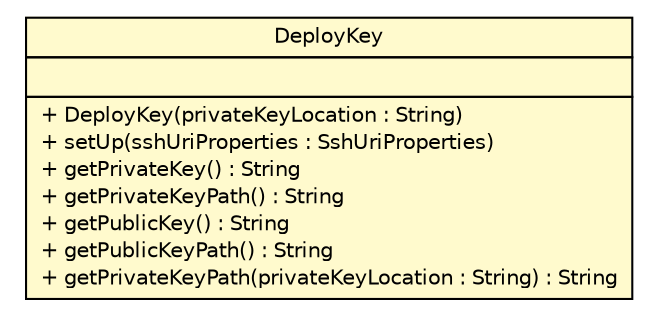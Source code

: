 #!/usr/local/bin/dot
#
# Class diagram 
# Generated by UMLGraph version R5_6-24-gf6e263 (http://www.umlgraph.org/)
#

digraph G {
	edge [fontname="Helvetica",fontsize=10,labelfontname="Helvetica",labelfontsize=10];
	node [fontname="Helvetica",fontsize=10,shape=plaintext];
	nodesep=0.25;
	ranksep=0.5;
	// cn.home1.cloud.config.server.ssh.DeployKey
	c245 [label=<<table title="cn.home1.cloud.config.server.ssh.DeployKey" border="0" cellborder="1" cellspacing="0" cellpadding="2" port="p" bgcolor="lemonChiffon" href="./DeployKey.html">
		<tr><td><table border="0" cellspacing="0" cellpadding="1">
<tr><td align="center" balign="center"> DeployKey </td></tr>
		</table></td></tr>
		<tr><td><table border="0" cellspacing="0" cellpadding="1">
<tr><td align="left" balign="left">  </td></tr>
		</table></td></tr>
		<tr><td><table border="0" cellspacing="0" cellpadding="1">
<tr><td align="left" balign="left"> + DeployKey(privateKeyLocation : String) </td></tr>
<tr><td align="left" balign="left"> + setUp(sshUriProperties : SshUriProperties) </td></tr>
<tr><td align="left" balign="left"> + getPrivateKey() : String </td></tr>
<tr><td align="left" balign="left"> + getPrivateKeyPath() : String </td></tr>
<tr><td align="left" balign="left"> + getPublicKey() : String </td></tr>
<tr><td align="left" balign="left"> + getPublicKeyPath() : String </td></tr>
<tr><td align="left" balign="left"> + getPrivateKeyPath(privateKeyLocation : String) : String </td></tr>
		</table></td></tr>
		</table>>, URL="./DeployKey.html", fontname="Helvetica", fontcolor="black", fontsize=10.0];
}

